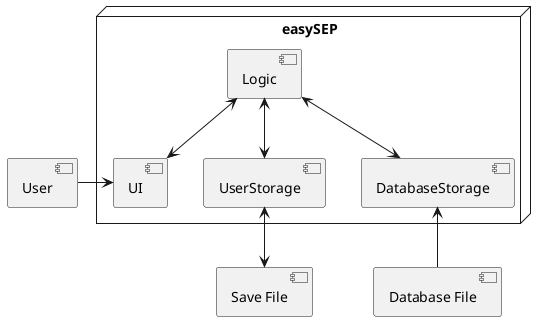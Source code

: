 @startuml

node "easySEP" {
    [UI]
    [Logic]
    [UserStorage]
    [DatabaseStorage]
}

[User] -> [UI]
[Logic] <--> [UI]
[Logic] <--> [UserStorage]
[Logic] <--> [DatabaseStorage]
[UserStorage] <--> [Save File]
[DatabaseStorage] <-- [Database File]

@enduml